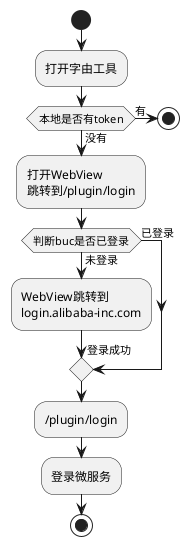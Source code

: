 @startuml
start
:打开字由工具;
if (本地是否有token) then (有)
stop
else (没有)
:打开WebView\n跳转到/plugin/login;
if (判断buc是否已登录) then (未登录)
:WebView跳转到\nlogin.alibaba-inc.com;
-> 登录成功;
else (已登录)
endif
:/plugin/login;
:登录微服务;
stop
@enduml